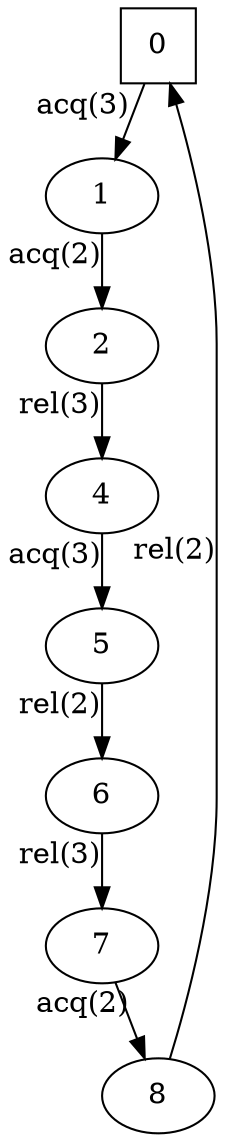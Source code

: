 digraph auto_4{
0[shape=square];
1;
2;
4;
5;
6;
7;
8;
2 -> 4[xlabel="rel(3)"];
8 -> 0[xlabel="rel(2)"];
7 -> 8[xlabel="acq(2)"];
4 -> 5[xlabel="acq(3)"];
5 -> 6[xlabel="rel(2)"];
6 -> 7[xlabel="rel(3)"];
0 -> 1[xlabel="acq(3)"];
1 -> 2[xlabel="acq(2)"];
}
